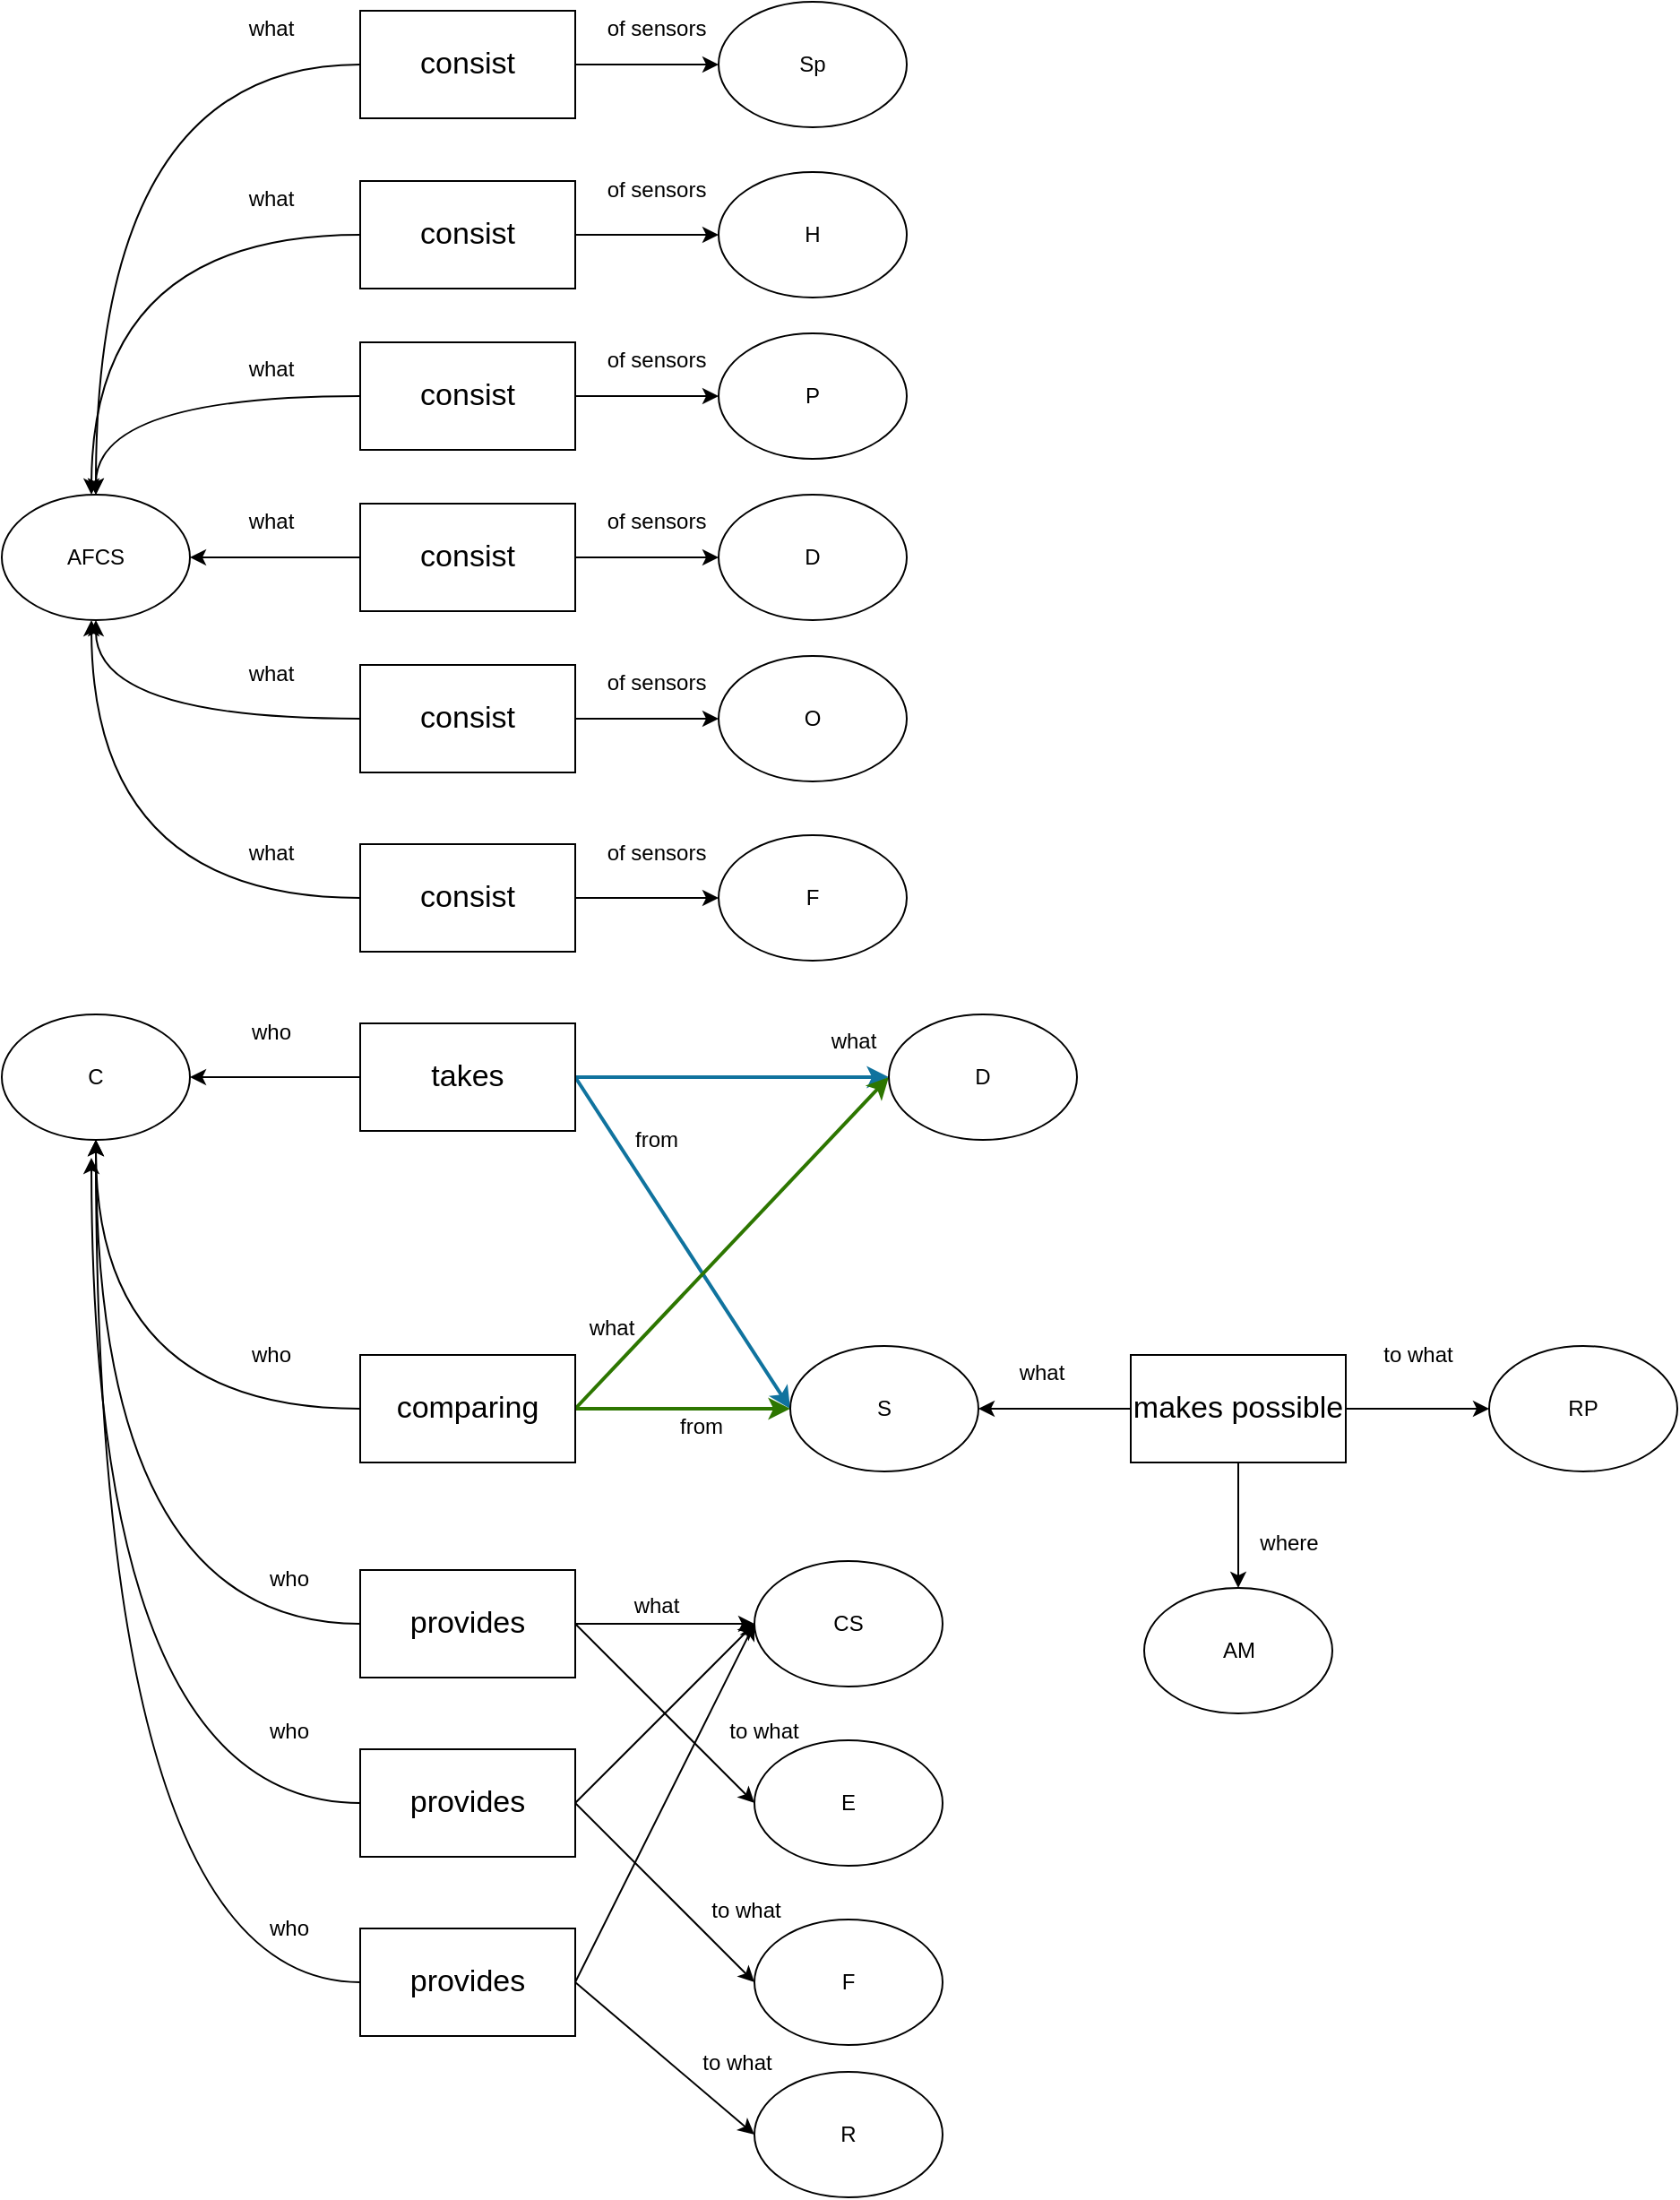 <mxfile version="14.3.0" type="github">
  <diagram id="VgeW_2b-S-3qkbL-wLmM" name="Page-1">
    <mxGraphModel dx="1113" dy="759" grid="1" gridSize="10" guides="1" tooltips="1" connect="1" arrows="1" fold="1" page="0" pageScale="1" pageWidth="827" pageHeight="1169" math="0" shadow="0">
      <root>
        <mxCell id="0" />
        <mxCell id="1" parent="0" />
        <mxCell id="d5_tCboOsH8uGrUhhkzx-5" style="edgeStyle=orthogonalEdgeStyle;rounded=0;orthogonalLoop=1;jettySize=auto;html=1;exitX=1;exitY=0.5;exitDx=0;exitDy=0;entryX=0;entryY=0.5;entryDx=0;entryDy=0;" edge="1" parent="1" source="d5_tCboOsH8uGrUhhkzx-1" target="d5_tCboOsH8uGrUhhkzx-4">
          <mxGeometry relative="1" as="geometry" />
        </mxCell>
        <mxCell id="d5_tCboOsH8uGrUhhkzx-66" style="edgeStyle=orthogonalEdgeStyle;curved=1;orthogonalLoop=1;jettySize=auto;html=1;exitX=0;exitY=0.5;exitDx=0;exitDy=0;entryX=0.5;entryY=0;entryDx=0;entryDy=0;" edge="1" parent="1" source="d5_tCboOsH8uGrUhhkzx-1" target="d5_tCboOsH8uGrUhhkzx-19">
          <mxGeometry relative="1" as="geometry" />
        </mxCell>
        <mxCell id="d5_tCboOsH8uGrUhhkzx-1" value="&lt;font style=&quot;font-size: 17px&quot;&gt;consist&lt;/font&gt;" style="rounded=0;whiteSpace=wrap;html=1;" vertex="1" parent="1">
          <mxGeometry x="350" y="20" width="120" height="60" as="geometry" />
        </mxCell>
        <mxCell id="d5_tCboOsH8uGrUhhkzx-4" value="Sp" style="ellipse;whiteSpace=wrap;html=1;" vertex="1" parent="1">
          <mxGeometry x="550" y="15" width="105" height="70" as="geometry" />
        </mxCell>
        <mxCell id="d5_tCboOsH8uGrUhhkzx-7" style="edgeStyle=orthogonalEdgeStyle;rounded=0;orthogonalLoop=1;jettySize=auto;html=1;exitX=1;exitY=0.5;exitDx=0;exitDy=0;entryX=0;entryY=0.5;entryDx=0;entryDy=0;" edge="1" parent="1" source="d5_tCboOsH8uGrUhhkzx-8" target="d5_tCboOsH8uGrUhhkzx-10">
          <mxGeometry relative="1" as="geometry" />
        </mxCell>
        <mxCell id="d5_tCboOsH8uGrUhhkzx-65" style="edgeStyle=orthogonalEdgeStyle;curved=1;orthogonalLoop=1;jettySize=auto;html=1;exitX=0;exitY=0.5;exitDx=0;exitDy=0;" edge="1" parent="1" source="d5_tCboOsH8uGrUhhkzx-8">
          <mxGeometry relative="1" as="geometry">
            <mxPoint x="200" y="290" as="targetPoint" />
          </mxGeometry>
        </mxCell>
        <mxCell id="d5_tCboOsH8uGrUhhkzx-8" value="&lt;font style=&quot;font-size: 17px&quot;&gt;consist&lt;/font&gt;" style="rounded=0;whiteSpace=wrap;html=1;" vertex="1" parent="1">
          <mxGeometry x="350" y="115" width="120" height="60" as="geometry" />
        </mxCell>
        <mxCell id="d5_tCboOsH8uGrUhhkzx-10" value="H" style="ellipse;whiteSpace=wrap;html=1;" vertex="1" parent="1">
          <mxGeometry x="550" y="110" width="105" height="70" as="geometry" />
        </mxCell>
        <mxCell id="d5_tCboOsH8uGrUhhkzx-12" style="edgeStyle=orthogonalEdgeStyle;rounded=0;orthogonalLoop=1;jettySize=auto;html=1;exitX=1;exitY=0.5;exitDx=0;exitDy=0;entryX=0;entryY=0.5;entryDx=0;entryDy=0;" edge="1" parent="1" source="d5_tCboOsH8uGrUhhkzx-13" target="d5_tCboOsH8uGrUhhkzx-15">
          <mxGeometry relative="1" as="geometry" />
        </mxCell>
        <mxCell id="d5_tCboOsH8uGrUhhkzx-64" style="edgeStyle=orthogonalEdgeStyle;curved=1;orthogonalLoop=1;jettySize=auto;html=1;exitX=0;exitY=0.5;exitDx=0;exitDy=0;" edge="1" parent="1" source="d5_tCboOsH8uGrUhhkzx-13" target="d5_tCboOsH8uGrUhhkzx-19">
          <mxGeometry relative="1" as="geometry" />
        </mxCell>
        <mxCell id="d5_tCboOsH8uGrUhhkzx-13" value="&lt;font style=&quot;font-size: 17px&quot;&gt;consist&lt;/font&gt;" style="rounded=0;whiteSpace=wrap;html=1;" vertex="1" parent="1">
          <mxGeometry x="350" y="205" width="120" height="60" as="geometry" />
        </mxCell>
        <mxCell id="d5_tCboOsH8uGrUhhkzx-15" value="P" style="ellipse;whiteSpace=wrap;html=1;" vertex="1" parent="1">
          <mxGeometry x="550" y="200" width="105" height="70" as="geometry" />
        </mxCell>
        <mxCell id="d5_tCboOsH8uGrUhhkzx-17" style="edgeStyle=orthogonalEdgeStyle;rounded=0;orthogonalLoop=1;jettySize=auto;html=1;exitX=1;exitY=0.5;exitDx=0;exitDy=0;entryX=0;entryY=0.5;entryDx=0;entryDy=0;" edge="1" parent="1" source="d5_tCboOsH8uGrUhhkzx-18" target="d5_tCboOsH8uGrUhhkzx-20">
          <mxGeometry relative="1" as="geometry" />
        </mxCell>
        <mxCell id="d5_tCboOsH8uGrUhhkzx-63" style="edgeStyle=orthogonalEdgeStyle;curved=1;orthogonalLoop=1;jettySize=auto;html=1;exitX=0;exitY=0.5;exitDx=0;exitDy=0;entryX=1;entryY=0.5;entryDx=0;entryDy=0;" edge="1" parent="1" source="d5_tCboOsH8uGrUhhkzx-18" target="d5_tCboOsH8uGrUhhkzx-19">
          <mxGeometry relative="1" as="geometry" />
        </mxCell>
        <mxCell id="d5_tCboOsH8uGrUhhkzx-18" value="&lt;font style=&quot;font-size: 17px&quot;&gt;consist&lt;/font&gt;" style="rounded=0;whiteSpace=wrap;html=1;" vertex="1" parent="1">
          <mxGeometry x="350" y="295" width="120" height="60" as="geometry" />
        </mxCell>
        <mxCell id="d5_tCboOsH8uGrUhhkzx-19" value="AFCS" style="ellipse;whiteSpace=wrap;html=1;" vertex="1" parent="1">
          <mxGeometry x="150" y="290" width="105" height="70" as="geometry" />
        </mxCell>
        <mxCell id="d5_tCboOsH8uGrUhhkzx-20" value="D" style="ellipse;whiteSpace=wrap;html=1;" vertex="1" parent="1">
          <mxGeometry x="550" y="290" width="105" height="70" as="geometry" />
        </mxCell>
        <mxCell id="d5_tCboOsH8uGrUhhkzx-22" style="edgeStyle=orthogonalEdgeStyle;rounded=0;orthogonalLoop=1;jettySize=auto;html=1;exitX=1;exitY=0.5;exitDx=0;exitDy=0;entryX=0;entryY=0.5;entryDx=0;entryDy=0;" edge="1" parent="1" source="d5_tCboOsH8uGrUhhkzx-23" target="d5_tCboOsH8uGrUhhkzx-25">
          <mxGeometry relative="1" as="geometry" />
        </mxCell>
        <mxCell id="d5_tCboOsH8uGrUhhkzx-67" style="edgeStyle=orthogonalEdgeStyle;curved=1;orthogonalLoop=1;jettySize=auto;html=1;exitX=0;exitY=0.5;exitDx=0;exitDy=0;entryX=0.5;entryY=1;entryDx=0;entryDy=0;" edge="1" parent="1" source="d5_tCboOsH8uGrUhhkzx-23" target="d5_tCboOsH8uGrUhhkzx-19">
          <mxGeometry relative="1" as="geometry" />
        </mxCell>
        <mxCell id="d5_tCboOsH8uGrUhhkzx-23" value="&lt;font style=&quot;font-size: 17px&quot;&gt;consist&lt;/font&gt;" style="rounded=0;whiteSpace=wrap;html=1;" vertex="1" parent="1">
          <mxGeometry x="350" y="385" width="120" height="60" as="geometry" />
        </mxCell>
        <mxCell id="d5_tCboOsH8uGrUhhkzx-25" value="O" style="ellipse;whiteSpace=wrap;html=1;" vertex="1" parent="1">
          <mxGeometry x="550" y="380" width="105" height="70" as="geometry" />
        </mxCell>
        <mxCell id="d5_tCboOsH8uGrUhhkzx-27" style="edgeStyle=orthogonalEdgeStyle;rounded=0;orthogonalLoop=1;jettySize=auto;html=1;exitX=1;exitY=0.5;exitDx=0;exitDy=0;entryX=0;entryY=0.5;entryDx=0;entryDy=0;" edge="1" parent="1" source="d5_tCboOsH8uGrUhhkzx-28" target="d5_tCboOsH8uGrUhhkzx-30">
          <mxGeometry relative="1" as="geometry" />
        </mxCell>
        <mxCell id="d5_tCboOsH8uGrUhhkzx-68" style="edgeStyle=orthogonalEdgeStyle;curved=1;orthogonalLoop=1;jettySize=auto;html=1;exitX=0;exitY=0.5;exitDx=0;exitDy=0;" edge="1" parent="1" source="d5_tCboOsH8uGrUhhkzx-28">
          <mxGeometry relative="1" as="geometry">
            <mxPoint x="200" y="360" as="targetPoint" />
          </mxGeometry>
        </mxCell>
        <mxCell id="d5_tCboOsH8uGrUhhkzx-28" value="&lt;font style=&quot;font-size: 17px&quot;&gt;consist&lt;/font&gt;" style="rounded=0;whiteSpace=wrap;html=1;" vertex="1" parent="1">
          <mxGeometry x="350" y="485" width="120" height="60" as="geometry" />
        </mxCell>
        <mxCell id="d5_tCboOsH8uGrUhhkzx-30" value="F" style="ellipse;whiteSpace=wrap;html=1;" vertex="1" parent="1">
          <mxGeometry x="550" y="480" width="105" height="70" as="geometry" />
        </mxCell>
        <mxCell id="d5_tCboOsH8uGrUhhkzx-31" style="edgeStyle=orthogonalEdgeStyle;rounded=0;orthogonalLoop=1;jettySize=auto;html=1;exitX=0;exitY=0.5;exitDx=0;exitDy=0;entryX=1;entryY=0.5;entryDx=0;entryDy=0;" edge="1" parent="1" source="d5_tCboOsH8uGrUhhkzx-33" target="d5_tCboOsH8uGrUhhkzx-34">
          <mxGeometry relative="1" as="geometry" />
        </mxCell>
        <mxCell id="d5_tCboOsH8uGrUhhkzx-81" style="edgeStyle=orthogonalEdgeStyle;curved=1;orthogonalLoop=1;jettySize=auto;html=1;exitX=1;exitY=0.5;exitDx=0;exitDy=0;fillColor=#b1ddf0;strokeColor=#10739e;strokeWidth=2;" edge="1" parent="1" source="d5_tCboOsH8uGrUhhkzx-33" target="d5_tCboOsH8uGrUhhkzx-72">
          <mxGeometry relative="1" as="geometry" />
        </mxCell>
        <mxCell id="d5_tCboOsH8uGrUhhkzx-83" style="orthogonalLoop=1;jettySize=auto;html=1;exitX=1;exitY=0.5;exitDx=0;exitDy=0;entryX=0;entryY=0.5;entryDx=0;entryDy=0;fillColor=#b1ddf0;strokeColor=#10739e;strokeWidth=2;" edge="1" parent="1" source="d5_tCboOsH8uGrUhhkzx-33" target="d5_tCboOsH8uGrUhhkzx-73">
          <mxGeometry relative="1" as="geometry" />
        </mxCell>
        <mxCell id="d5_tCboOsH8uGrUhhkzx-33" value="&lt;font style=&quot;font-size: 17px&quot;&gt;takes&lt;/font&gt;" style="rounded=0;whiteSpace=wrap;html=1;" vertex="1" parent="1">
          <mxGeometry x="350" y="585" width="120" height="60" as="geometry" />
        </mxCell>
        <mxCell id="d5_tCboOsH8uGrUhhkzx-34" value="C" style="ellipse;whiteSpace=wrap;html=1;" vertex="1" parent="1">
          <mxGeometry x="150" y="580" width="105" height="70" as="geometry" />
        </mxCell>
        <mxCell id="d5_tCboOsH8uGrUhhkzx-39" value="of sensors" style="text;html=1;align=center;verticalAlign=middle;resizable=0;points=[];autosize=1;" vertex="1" parent="1">
          <mxGeometry x="480" y="20" width="70" height="20" as="geometry" />
        </mxCell>
        <mxCell id="d5_tCboOsH8uGrUhhkzx-46" value="of sensors" style="text;html=1;align=center;verticalAlign=middle;resizable=0;points=[];autosize=1;" vertex="1" parent="1">
          <mxGeometry x="480" y="110" width="70" height="20" as="geometry" />
        </mxCell>
        <mxCell id="d5_tCboOsH8uGrUhhkzx-47" value="of sensors" style="text;html=1;align=center;verticalAlign=middle;resizable=0;points=[];autosize=1;" vertex="1" parent="1">
          <mxGeometry x="480" y="205" width="70" height="20" as="geometry" />
        </mxCell>
        <mxCell id="d5_tCboOsH8uGrUhhkzx-48" value="of sensors" style="text;html=1;align=center;verticalAlign=middle;resizable=0;points=[];autosize=1;" vertex="1" parent="1">
          <mxGeometry x="480" y="295" width="70" height="20" as="geometry" />
        </mxCell>
        <mxCell id="d5_tCboOsH8uGrUhhkzx-49" value="of sensors" style="text;html=1;align=center;verticalAlign=middle;resizable=0;points=[];autosize=1;" vertex="1" parent="1">
          <mxGeometry x="480" y="385" width="70" height="20" as="geometry" />
        </mxCell>
        <mxCell id="d5_tCboOsH8uGrUhhkzx-50" value="of sensors" style="text;html=1;align=center;verticalAlign=middle;resizable=0;points=[];autosize=1;" vertex="1" parent="1">
          <mxGeometry x="480" y="480" width="70" height="20" as="geometry" />
        </mxCell>
        <mxCell id="d5_tCboOsH8uGrUhhkzx-55" value="what" style="text;html=1;align=center;verticalAlign=middle;resizable=0;points=[];autosize=1;" vertex="1" parent="1">
          <mxGeometry x="280" y="20" width="40" height="20" as="geometry" />
        </mxCell>
        <mxCell id="d5_tCboOsH8uGrUhhkzx-56" value="what" style="text;html=1;align=center;verticalAlign=middle;resizable=0;points=[];autosize=1;" vertex="1" parent="1">
          <mxGeometry x="280" y="115" width="40" height="20" as="geometry" />
        </mxCell>
        <mxCell id="d5_tCboOsH8uGrUhhkzx-57" value="what" style="text;html=1;align=center;verticalAlign=middle;resizable=0;points=[];autosize=1;" vertex="1" parent="1">
          <mxGeometry x="280" y="210" width="40" height="20" as="geometry" />
        </mxCell>
        <mxCell id="d5_tCboOsH8uGrUhhkzx-58" value="what" style="text;html=1;align=center;verticalAlign=middle;resizable=0;points=[];autosize=1;" vertex="1" parent="1">
          <mxGeometry x="280" y="295" width="40" height="20" as="geometry" />
        </mxCell>
        <mxCell id="d5_tCboOsH8uGrUhhkzx-59" value="what" style="text;html=1;align=center;verticalAlign=middle;resizable=0;points=[];autosize=1;" vertex="1" parent="1">
          <mxGeometry x="280" y="380" width="40" height="20" as="geometry" />
        </mxCell>
        <mxCell id="d5_tCboOsH8uGrUhhkzx-60" value="what" style="text;html=1;align=center;verticalAlign=middle;resizable=0;points=[];autosize=1;" vertex="1" parent="1">
          <mxGeometry x="280" y="480" width="40" height="20" as="geometry" />
        </mxCell>
        <mxCell id="d5_tCboOsH8uGrUhhkzx-61" value="who" style="text;html=1;align=center;verticalAlign=middle;resizable=0;points=[];autosize=1;" vertex="1" parent="1">
          <mxGeometry x="280" y="580" width="40" height="20" as="geometry" />
        </mxCell>
        <mxCell id="d5_tCboOsH8uGrUhhkzx-71" style="edgeStyle=orthogonalEdgeStyle;curved=1;orthogonalLoop=1;jettySize=auto;html=1;exitX=0;exitY=0.5;exitDx=0;exitDy=0;" edge="1" parent="1" source="d5_tCboOsH8uGrUhhkzx-70" target="d5_tCboOsH8uGrUhhkzx-34">
          <mxGeometry relative="1" as="geometry" />
        </mxCell>
        <mxCell id="d5_tCboOsH8uGrUhhkzx-78" style="orthogonalLoop=1;jettySize=auto;html=1;exitX=1;exitY=0.5;exitDx=0;exitDy=0;entryX=0;entryY=0.5;entryDx=0;entryDy=0;fillColor=#60a917;strokeColor=#2D7600;strokeWidth=2;rounded=0;" edge="1" parent="1" source="d5_tCboOsH8uGrUhhkzx-70" target="d5_tCboOsH8uGrUhhkzx-72">
          <mxGeometry relative="1" as="geometry" />
        </mxCell>
        <mxCell id="d5_tCboOsH8uGrUhhkzx-79" style="edgeStyle=orthogonalEdgeStyle;curved=1;orthogonalLoop=1;jettySize=auto;html=1;exitX=1;exitY=0.5;exitDx=0;exitDy=0;entryX=0;entryY=0.5;entryDx=0;entryDy=0;fillColor=#60a917;strokeColor=#2D7600;strokeWidth=2;" edge="1" parent="1" source="d5_tCboOsH8uGrUhhkzx-70" target="d5_tCboOsH8uGrUhhkzx-73">
          <mxGeometry relative="1" as="geometry" />
        </mxCell>
        <mxCell id="d5_tCboOsH8uGrUhhkzx-70" value="&lt;span style=&quot;font-size: 17px&quot;&gt;comparing&lt;/span&gt;" style="rounded=0;whiteSpace=wrap;html=1;" vertex="1" parent="1">
          <mxGeometry x="350" y="770" width="120" height="60" as="geometry" />
        </mxCell>
        <mxCell id="d5_tCboOsH8uGrUhhkzx-72" value="D" style="ellipse;whiteSpace=wrap;html=1;" vertex="1" parent="1">
          <mxGeometry x="645" y="580" width="105" height="70" as="geometry" />
        </mxCell>
        <mxCell id="d5_tCboOsH8uGrUhhkzx-73" value="S" style="ellipse;whiteSpace=wrap;html=1;" vertex="1" parent="1">
          <mxGeometry x="590" y="765" width="105" height="70" as="geometry" />
        </mxCell>
        <mxCell id="d5_tCboOsH8uGrUhhkzx-80" value="who" style="text;html=1;align=center;verticalAlign=middle;resizable=0;points=[];autosize=1;" vertex="1" parent="1">
          <mxGeometry x="280" y="760" width="40" height="20" as="geometry" />
        </mxCell>
        <mxCell id="d5_tCboOsH8uGrUhhkzx-82" value="what" style="text;html=1;align=center;verticalAlign=middle;resizable=0;points=[];autosize=1;" vertex="1" parent="1">
          <mxGeometry x="605" y="585" width="40" height="20" as="geometry" />
        </mxCell>
        <mxCell id="d5_tCboOsH8uGrUhhkzx-84" value="from" style="text;html=1;align=center;verticalAlign=middle;resizable=0;points=[];autosize=1;" vertex="1" parent="1">
          <mxGeometry x="520" y="800" width="40" height="20" as="geometry" />
        </mxCell>
        <mxCell id="d5_tCboOsH8uGrUhhkzx-86" style="edgeStyle=orthogonalEdgeStyle;curved=1;orthogonalLoop=1;jettySize=auto;html=1;exitX=0;exitY=0.5;exitDx=0;exitDy=0;strokeWidth=1;" edge="1" parent="1" source="d5_tCboOsH8uGrUhhkzx-85" target="d5_tCboOsH8uGrUhhkzx-34">
          <mxGeometry relative="1" as="geometry" />
        </mxCell>
        <mxCell id="d5_tCboOsH8uGrUhhkzx-88" style="edgeStyle=orthogonalEdgeStyle;curved=1;orthogonalLoop=1;jettySize=auto;html=1;exitX=1;exitY=0.5;exitDx=0;exitDy=0;entryX=0;entryY=0.5;entryDx=0;entryDy=0;strokeWidth=1;" edge="1" parent="1" source="d5_tCboOsH8uGrUhhkzx-85" target="d5_tCboOsH8uGrUhhkzx-87">
          <mxGeometry relative="1" as="geometry" />
        </mxCell>
        <mxCell id="d5_tCboOsH8uGrUhhkzx-127" style="edgeStyle=none;rounded=0;orthogonalLoop=1;jettySize=auto;html=1;exitX=1;exitY=0.5;exitDx=0;exitDy=0;entryX=0;entryY=0.5;entryDx=0;entryDy=0;strokeWidth=1;" edge="1" parent="1" source="d5_tCboOsH8uGrUhhkzx-85" target="d5_tCboOsH8uGrUhhkzx-91">
          <mxGeometry relative="1" as="geometry" />
        </mxCell>
        <mxCell id="d5_tCboOsH8uGrUhhkzx-85" value="&lt;span style=&quot;font-size: 17px&quot;&gt;provides&lt;br&gt;&lt;/span&gt;" style="rounded=0;whiteSpace=wrap;html=1;" vertex="1" parent="1">
          <mxGeometry x="350" y="890" width="120" height="60" as="geometry" />
        </mxCell>
        <mxCell id="d5_tCboOsH8uGrUhhkzx-87" value="CS" style="ellipse;whiteSpace=wrap;html=1;" vertex="1" parent="1">
          <mxGeometry x="570" y="885" width="105" height="70" as="geometry" />
        </mxCell>
        <mxCell id="d5_tCboOsH8uGrUhhkzx-89" value="who" style="text;html=1;align=center;verticalAlign=middle;resizable=0;points=[];autosize=1;" vertex="1" parent="1">
          <mxGeometry x="290" y="885" width="40" height="20" as="geometry" />
        </mxCell>
        <mxCell id="d5_tCboOsH8uGrUhhkzx-90" value="what" style="text;html=1;align=center;verticalAlign=middle;resizable=0;points=[];autosize=1;" vertex="1" parent="1">
          <mxGeometry x="495" y="900" width="40" height="20" as="geometry" />
        </mxCell>
        <mxCell id="d5_tCboOsH8uGrUhhkzx-91" value="E" style="ellipse;whiteSpace=wrap;html=1;" vertex="1" parent="1">
          <mxGeometry x="570" y="985" width="105" height="70" as="geometry" />
        </mxCell>
        <mxCell id="d5_tCboOsH8uGrUhhkzx-92" value="F" style="ellipse;whiteSpace=wrap;html=1;" vertex="1" parent="1">
          <mxGeometry x="570" y="1085" width="105" height="70" as="geometry" />
        </mxCell>
        <mxCell id="d5_tCboOsH8uGrUhhkzx-93" value="R" style="ellipse;whiteSpace=wrap;html=1;" vertex="1" parent="1">
          <mxGeometry x="570" y="1170" width="105" height="70" as="geometry" />
        </mxCell>
        <mxCell id="d5_tCboOsH8uGrUhhkzx-97" value="to what" style="text;html=1;align=center;verticalAlign=middle;resizable=0;points=[];autosize=1;" vertex="1" parent="1">
          <mxGeometry x="550" y="970" width="50" height="20" as="geometry" />
        </mxCell>
        <mxCell id="d5_tCboOsH8uGrUhhkzx-98" value="to what" style="text;html=1;align=center;verticalAlign=middle;resizable=0;points=[];autosize=1;" vertex="1" parent="1">
          <mxGeometry x="540" y="1070" width="50" height="20" as="geometry" />
        </mxCell>
        <mxCell id="d5_tCboOsH8uGrUhhkzx-99" value="to what" style="text;html=1;align=center;verticalAlign=middle;resizable=0;points=[];autosize=1;" vertex="1" parent="1">
          <mxGeometry x="535" y="1155" width="50" height="20" as="geometry" />
        </mxCell>
        <mxCell id="d5_tCboOsH8uGrUhhkzx-101" style="edgeStyle=orthogonalEdgeStyle;curved=1;orthogonalLoop=1;jettySize=auto;html=1;exitX=0;exitY=0.5;exitDx=0;exitDy=0;entryX=1;entryY=0.5;entryDx=0;entryDy=0;strokeWidth=1;" edge="1" parent="1" source="d5_tCboOsH8uGrUhhkzx-100" target="d5_tCboOsH8uGrUhhkzx-73">
          <mxGeometry relative="1" as="geometry" />
        </mxCell>
        <mxCell id="d5_tCboOsH8uGrUhhkzx-103" style="edgeStyle=orthogonalEdgeStyle;curved=1;orthogonalLoop=1;jettySize=auto;html=1;exitX=0.5;exitY=1;exitDx=0;exitDy=0;entryX=0.5;entryY=0;entryDx=0;entryDy=0;strokeWidth=1;" edge="1" parent="1" source="d5_tCboOsH8uGrUhhkzx-100" target="d5_tCboOsH8uGrUhhkzx-102">
          <mxGeometry relative="1" as="geometry" />
        </mxCell>
        <mxCell id="d5_tCboOsH8uGrUhhkzx-105" style="edgeStyle=orthogonalEdgeStyle;curved=1;orthogonalLoop=1;jettySize=auto;html=1;exitX=1;exitY=0.5;exitDx=0;exitDy=0;entryX=0;entryY=0.5;entryDx=0;entryDy=0;strokeWidth=1;" edge="1" parent="1" source="d5_tCboOsH8uGrUhhkzx-100" target="d5_tCboOsH8uGrUhhkzx-104">
          <mxGeometry relative="1" as="geometry" />
        </mxCell>
        <mxCell id="d5_tCboOsH8uGrUhhkzx-100" value="&lt;span style=&quot;font-size: 17px&quot;&gt;makes possible&lt;/span&gt;" style="rounded=0;whiteSpace=wrap;html=1;" vertex="1" parent="1">
          <mxGeometry x="780" y="770" width="120" height="60" as="geometry" />
        </mxCell>
        <mxCell id="d5_tCboOsH8uGrUhhkzx-102" value="AM" style="ellipse;whiteSpace=wrap;html=1;" vertex="1" parent="1">
          <mxGeometry x="787.5" y="900" width="105" height="70" as="geometry" />
        </mxCell>
        <mxCell id="d5_tCboOsH8uGrUhhkzx-104" value="RP" style="ellipse;whiteSpace=wrap;html=1;" vertex="1" parent="1">
          <mxGeometry x="980" y="765" width="105" height="70" as="geometry" />
        </mxCell>
        <mxCell id="d5_tCboOsH8uGrUhhkzx-106" value="what" style="text;html=1;align=center;verticalAlign=middle;resizable=0;points=[];autosize=1;" vertex="1" parent="1">
          <mxGeometry x="710" y="770" width="40" height="20" as="geometry" />
        </mxCell>
        <mxCell id="d5_tCboOsH8uGrUhhkzx-107" value="to what" style="text;html=1;align=center;verticalAlign=middle;resizable=0;points=[];autosize=1;" vertex="1" parent="1">
          <mxGeometry x="915" y="760" width="50" height="20" as="geometry" />
        </mxCell>
        <mxCell id="d5_tCboOsH8uGrUhhkzx-108" value="where" style="text;html=1;align=center;verticalAlign=middle;resizable=0;points=[];autosize=1;" vertex="1" parent="1">
          <mxGeometry x="842.5" y="865" width="50" height="20" as="geometry" />
        </mxCell>
        <mxCell id="d5_tCboOsH8uGrUhhkzx-111" style="edgeStyle=orthogonalEdgeStyle;orthogonalLoop=1;jettySize=auto;html=1;exitX=0;exitY=0.5;exitDx=0;exitDy=0;strokeWidth=1;curved=1;" edge="1" parent="1" source="d5_tCboOsH8uGrUhhkzx-109">
          <mxGeometry relative="1" as="geometry">
            <mxPoint x="200" y="660.0" as="targetPoint" />
          </mxGeometry>
        </mxCell>
        <mxCell id="d5_tCboOsH8uGrUhhkzx-128" style="edgeStyle=none;rounded=0;orthogonalLoop=1;jettySize=auto;html=1;exitX=1;exitY=0.5;exitDx=0;exitDy=0;entryX=0;entryY=0.5;entryDx=0;entryDy=0;strokeWidth=1;" edge="1" parent="1" source="d5_tCboOsH8uGrUhhkzx-109" target="d5_tCboOsH8uGrUhhkzx-87">
          <mxGeometry relative="1" as="geometry" />
        </mxCell>
        <mxCell id="d5_tCboOsH8uGrUhhkzx-129" style="edgeStyle=none;rounded=0;orthogonalLoop=1;jettySize=auto;html=1;exitX=1;exitY=0.5;exitDx=0;exitDy=0;entryX=0;entryY=0.5;entryDx=0;entryDy=0;strokeWidth=1;" edge="1" parent="1" source="d5_tCboOsH8uGrUhhkzx-109" target="d5_tCboOsH8uGrUhhkzx-92">
          <mxGeometry relative="1" as="geometry" />
        </mxCell>
        <mxCell id="d5_tCboOsH8uGrUhhkzx-109" value="&lt;span style=&quot;font-size: 17px&quot;&gt;provides&lt;br&gt;&lt;/span&gt;" style="rounded=0;whiteSpace=wrap;html=1;" vertex="1" parent="1">
          <mxGeometry x="350" y="990" width="120" height="60" as="geometry" />
        </mxCell>
        <mxCell id="d5_tCboOsH8uGrUhhkzx-112" style="edgeStyle=orthogonalEdgeStyle;curved=1;orthogonalLoop=1;jettySize=auto;html=1;exitX=0;exitY=0.5;exitDx=0;exitDy=0;entryX=0.5;entryY=1;entryDx=0;entryDy=0;strokeWidth=1;" edge="1" parent="1" source="d5_tCboOsH8uGrUhhkzx-110" target="d5_tCboOsH8uGrUhhkzx-34">
          <mxGeometry relative="1" as="geometry" />
        </mxCell>
        <mxCell id="d5_tCboOsH8uGrUhhkzx-130" style="edgeStyle=none;rounded=0;orthogonalLoop=1;jettySize=auto;html=1;exitX=1;exitY=0.5;exitDx=0;exitDy=0;entryX=0;entryY=0.5;entryDx=0;entryDy=0;strokeWidth=1;" edge="1" parent="1" source="d5_tCboOsH8uGrUhhkzx-110" target="d5_tCboOsH8uGrUhhkzx-87">
          <mxGeometry relative="1" as="geometry" />
        </mxCell>
        <mxCell id="d5_tCboOsH8uGrUhhkzx-131" style="edgeStyle=none;rounded=0;orthogonalLoop=1;jettySize=auto;html=1;exitX=1;exitY=0.5;exitDx=0;exitDy=0;entryX=0;entryY=0.5;entryDx=0;entryDy=0;strokeWidth=1;" edge="1" parent="1" source="d5_tCboOsH8uGrUhhkzx-110" target="d5_tCboOsH8uGrUhhkzx-93">
          <mxGeometry relative="1" as="geometry" />
        </mxCell>
        <mxCell id="d5_tCboOsH8uGrUhhkzx-110" value="&lt;span style=&quot;font-size: 17px&quot;&gt;provides&lt;br&gt;&lt;/span&gt;" style="rounded=0;whiteSpace=wrap;html=1;" vertex="1" parent="1">
          <mxGeometry x="350" y="1090" width="120" height="60" as="geometry" />
        </mxCell>
        <mxCell id="d5_tCboOsH8uGrUhhkzx-113" value="who" style="text;html=1;align=center;verticalAlign=middle;resizable=0;points=[];autosize=1;" vertex="1" parent="1">
          <mxGeometry x="290" y="970" width="40" height="20" as="geometry" />
        </mxCell>
        <mxCell id="d5_tCboOsH8uGrUhhkzx-114" value="who" style="text;html=1;align=center;verticalAlign=middle;resizable=0;points=[];autosize=1;" vertex="1" parent="1">
          <mxGeometry x="290" y="1080" width="40" height="20" as="geometry" />
        </mxCell>
        <mxCell id="d5_tCboOsH8uGrUhhkzx-132" value="what" style="text;html=1;align=center;verticalAlign=middle;resizable=0;points=[];autosize=1;" vertex="1" parent="1">
          <mxGeometry x="470" y="745" width="40" height="20" as="geometry" />
        </mxCell>
        <mxCell id="d5_tCboOsH8uGrUhhkzx-133" value="from" style="text;html=1;align=center;verticalAlign=middle;resizable=0;points=[];autosize=1;" vertex="1" parent="1">
          <mxGeometry x="495" y="640" width="40" height="20" as="geometry" />
        </mxCell>
      </root>
    </mxGraphModel>
  </diagram>
</mxfile>
